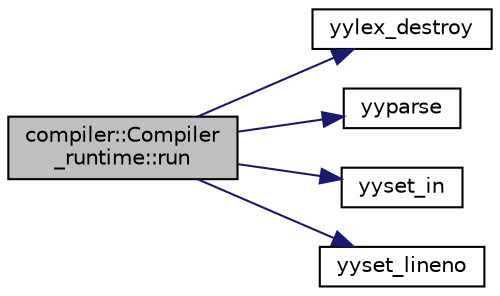 digraph "compiler::Compiler_runtime::run"
{
 // LATEX_PDF_SIZE
  edge [fontname="Helvetica",fontsize="10",labelfontname="Helvetica",labelfontsize="10"];
  node [fontname="Helvetica",fontsize="10",shape=record];
  rankdir="LR";
  Node1 [label="compiler::Compiler\l_runtime::run",height=0.2,width=0.4,color="black", fillcolor="grey75", style="filled", fontcolor="black",tooltip=" "];
  Node1 -> Node2 [color="midnightblue",fontsize="10",style="solid",fontname="Helvetica"];
  Node2 [label="yylex_destroy",height=0.2,width=0.4,color="black", fillcolor="white", style="filled",URL="$runtime_8cc.html#ab463c6293912825289fa6b063d91ca7f",tooltip=" "];
  Node1 -> Node3 [color="midnightblue",fontsize="10",style="solid",fontname="Helvetica"];
  Node3 [label="yyparse",height=0.2,width=0.4,color="black", fillcolor="white", style="filled",URL="$parser_8cc.html#acd8617a8f2ac0de8bc1cc032cf449e19",tooltip=" "];
  Node1 -> Node4 [color="midnightblue",fontsize="10",style="solid",fontname="Helvetica"];
  Node4 [label="yyset_in",height=0.2,width=0.4,color="black", fillcolor="white", style="filled",URL="$runtime_8cc.html#a14346b28ae39537ab27caacebfcb31a7",tooltip=" "];
  Node1 -> Node5 [color="midnightblue",fontsize="10",style="solid",fontname="Helvetica"];
  Node5 [label="yyset_lineno",height=0.2,width=0.4,color="black", fillcolor="white", style="filled",URL="$runtime_8cc.html#aca0fe76da7a277561738a9a14ab8cb0a",tooltip=" "];
}
